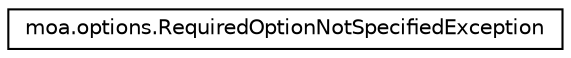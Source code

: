 digraph G
{
  edge [fontname="Helvetica",fontsize="10",labelfontname="Helvetica",labelfontsize="10"];
  node [fontname="Helvetica",fontsize="10",shape=record];
  rankdir=LR;
  Node1 [label="moa.options.RequiredOptionNotSpecifiedException",height=0.2,width=0.4,color="black", fillcolor="white", style="filled",URL="$classmoa_1_1options_1_1RequiredOptionNotSpecifiedException.html"];
}
